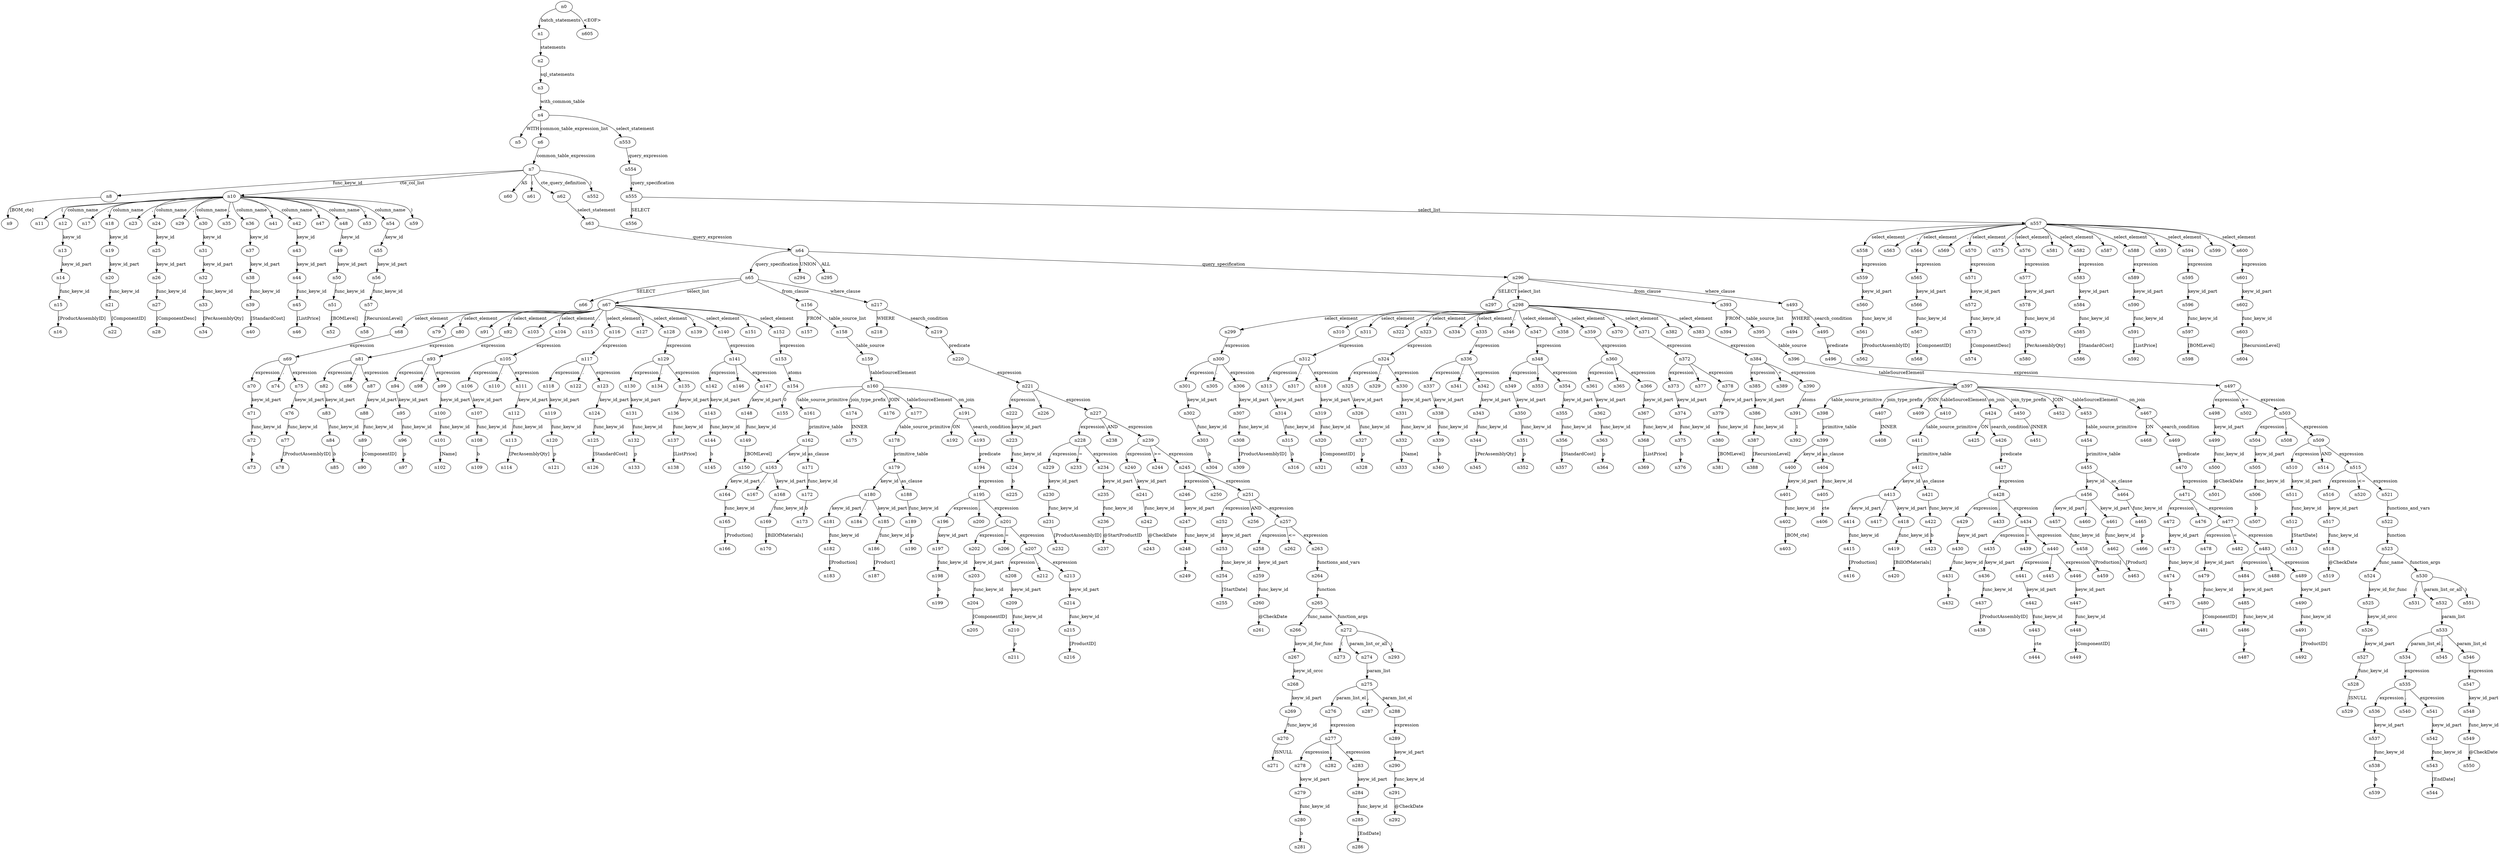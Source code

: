 digraph ParseTree {
  n0 -> n1 [label="batch_statements"];
  n1 -> n2 [label="statements"];
  n2 -> n3 [label="sql_statements"];
  n3 -> n4 [label="with_common_table"];
  n4 -> n5 [label="WITH"];
  n4 -> n6 [label="common_table_expression_list"];
  n6 -> n7 [label="common_table_expression"];
  n7 -> n8 [label="func_keyw_id"];
  n8 -> n9 [label="[BOM_cte]"];
  n7 -> n10 [label="cte_col_list"];
  n10 -> n11 [label="("];
  n10 -> n12 [label="column_name"];
  n12 -> n13 [label="keyw_id"];
  n13 -> n14 [label="keyw_id_part"];
  n14 -> n15 [label="func_keyw_id"];
  n15 -> n16 [label="[ProductAssemblyID]"];
  n10 -> n17 [label=","];
  n10 -> n18 [label="column_name"];
  n18 -> n19 [label="keyw_id"];
  n19 -> n20 [label="keyw_id_part"];
  n20 -> n21 [label="func_keyw_id"];
  n21 -> n22 [label="[ComponentID]"];
  n10 -> n23 [label=","];
  n10 -> n24 [label="column_name"];
  n24 -> n25 [label="keyw_id"];
  n25 -> n26 [label="keyw_id_part"];
  n26 -> n27 [label="func_keyw_id"];
  n27 -> n28 [label="[ComponentDesc]"];
  n10 -> n29 [label=","];
  n10 -> n30 [label="column_name"];
  n30 -> n31 [label="keyw_id"];
  n31 -> n32 [label="keyw_id_part"];
  n32 -> n33 [label="func_keyw_id"];
  n33 -> n34 [label="[PerAssemblyQty]"];
  n10 -> n35 [label=","];
  n10 -> n36 [label="column_name"];
  n36 -> n37 [label="keyw_id"];
  n37 -> n38 [label="keyw_id_part"];
  n38 -> n39 [label="func_keyw_id"];
  n39 -> n40 [label="[StandardCost]"];
  n10 -> n41 [label=","];
  n10 -> n42 [label="column_name"];
  n42 -> n43 [label="keyw_id"];
  n43 -> n44 [label="keyw_id_part"];
  n44 -> n45 [label="func_keyw_id"];
  n45 -> n46 [label="[ListPrice]"];
  n10 -> n47 [label=","];
  n10 -> n48 [label="column_name"];
  n48 -> n49 [label="keyw_id"];
  n49 -> n50 [label="keyw_id_part"];
  n50 -> n51 [label="func_keyw_id"];
  n51 -> n52 [label="[BOMLevel]"];
  n10 -> n53 [label=","];
  n10 -> n54 [label="column_name"];
  n54 -> n55 [label="keyw_id"];
  n55 -> n56 [label="keyw_id_part"];
  n56 -> n57 [label="func_keyw_id"];
  n57 -> n58 [label="[RecursionLevel]"];
  n10 -> n59 [label=")"];
  n7 -> n60 [label="AS"];
  n7 -> n61 [label="("];
  n7 -> n62 [label="cte_query_definition"];
  n62 -> n63 [label="select_statement"];
  n63 -> n64 [label="query_expression"];
  n64 -> n65 [label="query_specification"];
  n65 -> n66 [label="SELECT"];
  n65 -> n67 [label="select_list"];
  n67 -> n68 [label="select_element"];
  n68 -> n69 [label="expression"];
  n69 -> n70 [label="expression"];
  n70 -> n71 [label="keyw_id_part"];
  n71 -> n72 [label="func_keyw_id"];
  n72 -> n73 [label="b"];
  n69 -> n74 [label="."];
  n69 -> n75 [label="expression"];
  n75 -> n76 [label="keyw_id_part"];
  n76 -> n77 [label="func_keyw_id"];
  n77 -> n78 [label="[ProductAssemblyID]"];
  n67 -> n79 [label=","];
  n67 -> n80 [label="select_element"];
  n80 -> n81 [label="expression"];
  n81 -> n82 [label="expression"];
  n82 -> n83 [label="keyw_id_part"];
  n83 -> n84 [label="func_keyw_id"];
  n84 -> n85 [label="b"];
  n81 -> n86 [label="."];
  n81 -> n87 [label="expression"];
  n87 -> n88 [label="keyw_id_part"];
  n88 -> n89 [label="func_keyw_id"];
  n89 -> n90 [label="[ComponentID]"];
  n67 -> n91 [label=","];
  n67 -> n92 [label="select_element"];
  n92 -> n93 [label="expression"];
  n93 -> n94 [label="expression"];
  n94 -> n95 [label="keyw_id_part"];
  n95 -> n96 [label="func_keyw_id"];
  n96 -> n97 [label="p"];
  n93 -> n98 [label="."];
  n93 -> n99 [label="expression"];
  n99 -> n100 [label="keyw_id_part"];
  n100 -> n101 [label="func_keyw_id"];
  n101 -> n102 [label="[Name]"];
  n67 -> n103 [label=","];
  n67 -> n104 [label="select_element"];
  n104 -> n105 [label="expression"];
  n105 -> n106 [label="expression"];
  n106 -> n107 [label="keyw_id_part"];
  n107 -> n108 [label="func_keyw_id"];
  n108 -> n109 [label="b"];
  n105 -> n110 [label="."];
  n105 -> n111 [label="expression"];
  n111 -> n112 [label="keyw_id_part"];
  n112 -> n113 [label="func_keyw_id"];
  n113 -> n114 [label="[PerAssemblyQty]"];
  n67 -> n115 [label=","];
  n67 -> n116 [label="select_element"];
  n116 -> n117 [label="expression"];
  n117 -> n118 [label="expression"];
  n118 -> n119 [label="keyw_id_part"];
  n119 -> n120 [label="func_keyw_id"];
  n120 -> n121 [label="p"];
  n117 -> n122 [label="."];
  n117 -> n123 [label="expression"];
  n123 -> n124 [label="keyw_id_part"];
  n124 -> n125 [label="func_keyw_id"];
  n125 -> n126 [label="[StandardCost]"];
  n67 -> n127 [label=","];
  n67 -> n128 [label="select_element"];
  n128 -> n129 [label="expression"];
  n129 -> n130 [label="expression"];
  n130 -> n131 [label="keyw_id_part"];
  n131 -> n132 [label="func_keyw_id"];
  n132 -> n133 [label="p"];
  n129 -> n134 [label="."];
  n129 -> n135 [label="expression"];
  n135 -> n136 [label="keyw_id_part"];
  n136 -> n137 [label="func_keyw_id"];
  n137 -> n138 [label="[ListPrice]"];
  n67 -> n139 [label=","];
  n67 -> n140 [label="select_element"];
  n140 -> n141 [label="expression"];
  n141 -> n142 [label="expression"];
  n142 -> n143 [label="keyw_id_part"];
  n143 -> n144 [label="func_keyw_id"];
  n144 -> n145 [label="b"];
  n141 -> n146 [label="."];
  n141 -> n147 [label="expression"];
  n147 -> n148 [label="keyw_id_part"];
  n148 -> n149 [label="func_keyw_id"];
  n149 -> n150 [label="[BOMLevel]"];
  n67 -> n151 [label=","];
  n67 -> n152 [label="select_element"];
  n152 -> n153 [label="expression"];
  n153 -> n154 [label="atoms"];
  n154 -> n155 [label="0"];
  n65 -> n156 [label="from_clause"];
  n156 -> n157 [label="FROM"];
  n156 -> n158 [label="table_source_list"];
  n158 -> n159 [label="table_source"];
  n159 -> n160 [label="tableSourceElement"];
  n160 -> n161 [label="table_source_primitive"];
  n161 -> n162 [label="primitive_table"];
  n162 -> n163 [label="keyw_id"];
  n163 -> n164 [label="keyw_id_part"];
  n164 -> n165 [label="func_keyw_id"];
  n165 -> n166 [label="[Production]"];
  n163 -> n167 [label="."];
  n163 -> n168 [label="keyw_id_part"];
  n168 -> n169 [label="func_keyw_id"];
  n169 -> n170 [label="[BillOfMaterials]"];
  n162 -> n171 [label="as_clause"];
  n171 -> n172 [label="func_keyw_id"];
  n172 -> n173 [label="b"];
  n160 -> n174 [label="join_type_prefix"];
  n174 -> n175 [label="INNER"];
  n160 -> n176 [label="JOIN"];
  n160 -> n177 [label="tableSourceElement"];
  n177 -> n178 [label="table_source_primitive"];
  n178 -> n179 [label="primitive_table"];
  n179 -> n180 [label="keyw_id"];
  n180 -> n181 [label="keyw_id_part"];
  n181 -> n182 [label="func_keyw_id"];
  n182 -> n183 [label="[Production]"];
  n180 -> n184 [label="."];
  n180 -> n185 [label="keyw_id_part"];
  n185 -> n186 [label="func_keyw_id"];
  n186 -> n187 [label="[Product]"];
  n179 -> n188 [label="as_clause"];
  n188 -> n189 [label="func_keyw_id"];
  n189 -> n190 [label="p"];
  n160 -> n191 [label="on_join"];
  n191 -> n192 [label="ON"];
  n191 -> n193 [label="search_condition"];
  n193 -> n194 [label="predicate"];
  n194 -> n195 [label="expression"];
  n195 -> n196 [label="expression"];
  n196 -> n197 [label="keyw_id_part"];
  n197 -> n198 [label="func_keyw_id"];
  n198 -> n199 [label="b"];
  n195 -> n200 [label="."];
  n195 -> n201 [label="expression"];
  n201 -> n202 [label="expression"];
  n202 -> n203 [label="keyw_id_part"];
  n203 -> n204 [label="func_keyw_id"];
  n204 -> n205 [label="[ComponentID]"];
  n201 -> n206 [label="="];
  n201 -> n207 [label="expression"];
  n207 -> n208 [label="expression"];
  n208 -> n209 [label="keyw_id_part"];
  n209 -> n210 [label="func_keyw_id"];
  n210 -> n211 [label="p"];
  n207 -> n212 [label="."];
  n207 -> n213 [label="expression"];
  n213 -> n214 [label="keyw_id_part"];
  n214 -> n215 [label="func_keyw_id"];
  n215 -> n216 [label="[ProductID]"];
  n65 -> n217 [label="where_clause"];
  n217 -> n218 [label="WHERE"];
  n217 -> n219 [label="search_condition"];
  n219 -> n220 [label="predicate"];
  n220 -> n221 [label="expression"];
  n221 -> n222 [label="expression"];
  n222 -> n223 [label="keyw_id_part"];
  n223 -> n224 [label="func_keyw_id"];
  n224 -> n225 [label="b"];
  n221 -> n226 [label="."];
  n221 -> n227 [label="expression"];
  n227 -> n228 [label="expression"];
  n228 -> n229 [label="expression"];
  n229 -> n230 [label="keyw_id_part"];
  n230 -> n231 [label="func_keyw_id"];
  n231 -> n232 [label="[ProductAssemblyID]"];
  n228 -> n233 [label="="];
  n228 -> n234 [label="expression"];
  n234 -> n235 [label="keyw_id_part"];
  n235 -> n236 [label="func_keyw_id"];
  n236 -> n237 [label="@StartProductID"];
  n227 -> n238 [label="AND"];
  n227 -> n239 [label="expression"];
  n239 -> n240 [label="expression"];
  n240 -> n241 [label="keyw_id_part"];
  n241 -> n242 [label="func_keyw_id"];
  n242 -> n243 [label="@CheckDate"];
  n239 -> n244 [label=">="];
  n239 -> n245 [label="expression"];
  n245 -> n246 [label="expression"];
  n246 -> n247 [label="keyw_id_part"];
  n247 -> n248 [label="func_keyw_id"];
  n248 -> n249 [label="b"];
  n245 -> n250 [label="."];
  n245 -> n251 [label="expression"];
  n251 -> n252 [label="expression"];
  n252 -> n253 [label="keyw_id_part"];
  n253 -> n254 [label="func_keyw_id"];
  n254 -> n255 [label="[StartDate]"];
  n251 -> n256 [label="AND"];
  n251 -> n257 [label="expression"];
  n257 -> n258 [label="expression"];
  n258 -> n259 [label="keyw_id_part"];
  n259 -> n260 [label="func_keyw_id"];
  n260 -> n261 [label="@CheckDate"];
  n257 -> n262 [label="<="];
  n257 -> n263 [label="expression"];
  n263 -> n264 [label="functions_and_vars"];
  n264 -> n265 [label="function"];
  n265 -> n266 [label="func_name"];
  n266 -> n267 [label="keyw_id_for_func"];
  n267 -> n268 [label="keyw_id_orcc"];
  n268 -> n269 [label="keyw_id_part"];
  n269 -> n270 [label="func_keyw_id"];
  n270 -> n271 [label="ISNULL"];
  n265 -> n272 [label="function_args"];
  n272 -> n273 [label="("];
  n272 -> n274 [label="param_list_or_all"];
  n274 -> n275 [label="param_list"];
  n275 -> n276 [label="param_list_el"];
  n276 -> n277 [label="expression"];
  n277 -> n278 [label="expression"];
  n278 -> n279 [label="keyw_id_part"];
  n279 -> n280 [label="func_keyw_id"];
  n280 -> n281 [label="b"];
  n277 -> n282 [label="."];
  n277 -> n283 [label="expression"];
  n283 -> n284 [label="keyw_id_part"];
  n284 -> n285 [label="func_keyw_id"];
  n285 -> n286 [label="[EndDate]"];
  n275 -> n287 [label=","];
  n275 -> n288 [label="param_list_el"];
  n288 -> n289 [label="expression"];
  n289 -> n290 [label="keyw_id_part"];
  n290 -> n291 [label="func_keyw_id"];
  n291 -> n292 [label="@CheckDate"];
  n272 -> n293 [label=")"];
  n64 -> n294 [label="UNION"];
  n64 -> n295 [label="ALL"];
  n64 -> n296 [label="query_specification"];
  n296 -> n297 [label="SELECT"];
  n296 -> n298 [label="select_list"];
  n298 -> n299 [label="select_element"];
  n299 -> n300 [label="expression"];
  n300 -> n301 [label="expression"];
  n301 -> n302 [label="keyw_id_part"];
  n302 -> n303 [label="func_keyw_id"];
  n303 -> n304 [label="b"];
  n300 -> n305 [label="."];
  n300 -> n306 [label="expression"];
  n306 -> n307 [label="keyw_id_part"];
  n307 -> n308 [label="func_keyw_id"];
  n308 -> n309 [label="[ProductAssemblyID]"];
  n298 -> n310 [label=","];
  n298 -> n311 [label="select_element"];
  n311 -> n312 [label="expression"];
  n312 -> n313 [label="expression"];
  n313 -> n314 [label="keyw_id_part"];
  n314 -> n315 [label="func_keyw_id"];
  n315 -> n316 [label="b"];
  n312 -> n317 [label="."];
  n312 -> n318 [label="expression"];
  n318 -> n319 [label="keyw_id_part"];
  n319 -> n320 [label="func_keyw_id"];
  n320 -> n321 [label="[ComponentID]"];
  n298 -> n322 [label=","];
  n298 -> n323 [label="select_element"];
  n323 -> n324 [label="expression"];
  n324 -> n325 [label="expression"];
  n325 -> n326 [label="keyw_id_part"];
  n326 -> n327 [label="func_keyw_id"];
  n327 -> n328 [label="p"];
  n324 -> n329 [label="."];
  n324 -> n330 [label="expression"];
  n330 -> n331 [label="keyw_id_part"];
  n331 -> n332 [label="func_keyw_id"];
  n332 -> n333 [label="[Name]"];
  n298 -> n334 [label=","];
  n298 -> n335 [label="select_element"];
  n335 -> n336 [label="expression"];
  n336 -> n337 [label="expression"];
  n337 -> n338 [label="keyw_id_part"];
  n338 -> n339 [label="func_keyw_id"];
  n339 -> n340 [label="b"];
  n336 -> n341 [label="."];
  n336 -> n342 [label="expression"];
  n342 -> n343 [label="keyw_id_part"];
  n343 -> n344 [label="func_keyw_id"];
  n344 -> n345 [label="[PerAssemblyQty]"];
  n298 -> n346 [label=","];
  n298 -> n347 [label="select_element"];
  n347 -> n348 [label="expression"];
  n348 -> n349 [label="expression"];
  n349 -> n350 [label="keyw_id_part"];
  n350 -> n351 [label="func_keyw_id"];
  n351 -> n352 [label="p"];
  n348 -> n353 [label="."];
  n348 -> n354 [label="expression"];
  n354 -> n355 [label="keyw_id_part"];
  n355 -> n356 [label="func_keyw_id"];
  n356 -> n357 [label="[StandardCost]"];
  n298 -> n358 [label=","];
  n298 -> n359 [label="select_element"];
  n359 -> n360 [label="expression"];
  n360 -> n361 [label="expression"];
  n361 -> n362 [label="keyw_id_part"];
  n362 -> n363 [label="func_keyw_id"];
  n363 -> n364 [label="p"];
  n360 -> n365 [label="."];
  n360 -> n366 [label="expression"];
  n366 -> n367 [label="keyw_id_part"];
  n367 -> n368 [label="func_keyw_id"];
  n368 -> n369 [label="[ListPrice]"];
  n298 -> n370 [label=","];
  n298 -> n371 [label="select_element"];
  n371 -> n372 [label="expression"];
  n372 -> n373 [label="expression"];
  n373 -> n374 [label="keyw_id_part"];
  n374 -> n375 [label="func_keyw_id"];
  n375 -> n376 [label="b"];
  n372 -> n377 [label="."];
  n372 -> n378 [label="expression"];
  n378 -> n379 [label="keyw_id_part"];
  n379 -> n380 [label="func_keyw_id"];
  n380 -> n381 [label="[BOMLevel]"];
  n298 -> n382 [label=","];
  n298 -> n383 [label="select_element"];
  n383 -> n384 [label="expression"];
  n384 -> n385 [label="expression"];
  n385 -> n386 [label="keyw_id_part"];
  n386 -> n387 [label="func_keyw_id"];
  n387 -> n388 [label="[RecursionLevel]"];
  n384 -> n389 [label="+"];
  n384 -> n390 [label="expression"];
  n390 -> n391 [label="atoms"];
  n391 -> n392 [label="1"];
  n296 -> n393 [label="from_clause"];
  n393 -> n394 [label="FROM"];
  n393 -> n395 [label="table_source_list"];
  n395 -> n396 [label="table_source"];
  n396 -> n397 [label="tableSourceElement"];
  n397 -> n398 [label="table_source_primitive"];
  n398 -> n399 [label="primitive_table"];
  n399 -> n400 [label="keyw_id"];
  n400 -> n401 [label="keyw_id_part"];
  n401 -> n402 [label="func_keyw_id"];
  n402 -> n403 [label="[BOM_cte]"];
  n399 -> n404 [label="as_clause"];
  n404 -> n405 [label="func_keyw_id"];
  n405 -> n406 [label="cte"];
  n397 -> n407 [label="join_type_prefix"];
  n407 -> n408 [label="INNER"];
  n397 -> n409 [label="JOIN"];
  n397 -> n410 [label="tableSourceElement"];
  n410 -> n411 [label="table_source_primitive"];
  n411 -> n412 [label="primitive_table"];
  n412 -> n413 [label="keyw_id"];
  n413 -> n414 [label="keyw_id_part"];
  n414 -> n415 [label="func_keyw_id"];
  n415 -> n416 [label="[Production]"];
  n413 -> n417 [label="."];
  n413 -> n418 [label="keyw_id_part"];
  n418 -> n419 [label="func_keyw_id"];
  n419 -> n420 [label="[BillOfMaterials]"];
  n412 -> n421 [label="as_clause"];
  n421 -> n422 [label="func_keyw_id"];
  n422 -> n423 [label="b"];
  n397 -> n424 [label="on_join"];
  n424 -> n425 [label="ON"];
  n424 -> n426 [label="search_condition"];
  n426 -> n427 [label="predicate"];
  n427 -> n428 [label="expression"];
  n428 -> n429 [label="expression"];
  n429 -> n430 [label="keyw_id_part"];
  n430 -> n431 [label="func_keyw_id"];
  n431 -> n432 [label="b"];
  n428 -> n433 [label="."];
  n428 -> n434 [label="expression"];
  n434 -> n435 [label="expression"];
  n435 -> n436 [label="keyw_id_part"];
  n436 -> n437 [label="func_keyw_id"];
  n437 -> n438 [label="[ProductAssemblyID]"];
  n434 -> n439 [label="="];
  n434 -> n440 [label="expression"];
  n440 -> n441 [label="expression"];
  n441 -> n442 [label="keyw_id_part"];
  n442 -> n443 [label="func_keyw_id"];
  n443 -> n444 [label="cte"];
  n440 -> n445 [label="."];
  n440 -> n446 [label="expression"];
  n446 -> n447 [label="keyw_id_part"];
  n447 -> n448 [label="func_keyw_id"];
  n448 -> n449 [label="[ComponentID]"];
  n397 -> n450 [label="join_type_prefix"];
  n450 -> n451 [label="INNER"];
  n397 -> n452 [label="JOIN"];
  n397 -> n453 [label="tableSourceElement"];
  n453 -> n454 [label="table_source_primitive"];
  n454 -> n455 [label="primitive_table"];
  n455 -> n456 [label="keyw_id"];
  n456 -> n457 [label="keyw_id_part"];
  n457 -> n458 [label="func_keyw_id"];
  n458 -> n459 [label="[Production]"];
  n456 -> n460 [label="."];
  n456 -> n461 [label="keyw_id_part"];
  n461 -> n462 [label="func_keyw_id"];
  n462 -> n463 [label="[Product]"];
  n455 -> n464 [label="as_clause"];
  n464 -> n465 [label="func_keyw_id"];
  n465 -> n466 [label="p"];
  n397 -> n467 [label="on_join"];
  n467 -> n468 [label="ON"];
  n467 -> n469 [label="search_condition"];
  n469 -> n470 [label="predicate"];
  n470 -> n471 [label="expression"];
  n471 -> n472 [label="expression"];
  n472 -> n473 [label="keyw_id_part"];
  n473 -> n474 [label="func_keyw_id"];
  n474 -> n475 [label="b"];
  n471 -> n476 [label="."];
  n471 -> n477 [label="expression"];
  n477 -> n478 [label="expression"];
  n478 -> n479 [label="keyw_id_part"];
  n479 -> n480 [label="func_keyw_id"];
  n480 -> n481 [label="[ComponentID]"];
  n477 -> n482 [label="="];
  n477 -> n483 [label="expression"];
  n483 -> n484 [label="expression"];
  n484 -> n485 [label="keyw_id_part"];
  n485 -> n486 [label="func_keyw_id"];
  n486 -> n487 [label="p"];
  n483 -> n488 [label="."];
  n483 -> n489 [label="expression"];
  n489 -> n490 [label="keyw_id_part"];
  n490 -> n491 [label="func_keyw_id"];
  n491 -> n492 [label="[ProductID]"];
  n296 -> n493 [label="where_clause"];
  n493 -> n494 [label="WHERE"];
  n493 -> n495 [label="search_condition"];
  n495 -> n496 [label="predicate"];
  n496 -> n497 [label="expression"];
  n497 -> n498 [label="expression"];
  n498 -> n499 [label="keyw_id_part"];
  n499 -> n500 [label="func_keyw_id"];
  n500 -> n501 [label="@CheckDate"];
  n497 -> n502 [label=">="];
  n497 -> n503 [label="expression"];
  n503 -> n504 [label="expression"];
  n504 -> n505 [label="keyw_id_part"];
  n505 -> n506 [label="func_keyw_id"];
  n506 -> n507 [label="b"];
  n503 -> n508 [label="."];
  n503 -> n509 [label="expression"];
  n509 -> n510 [label="expression"];
  n510 -> n511 [label="keyw_id_part"];
  n511 -> n512 [label="func_keyw_id"];
  n512 -> n513 [label="[StartDate]"];
  n509 -> n514 [label="AND"];
  n509 -> n515 [label="expression"];
  n515 -> n516 [label="expression"];
  n516 -> n517 [label="keyw_id_part"];
  n517 -> n518 [label="func_keyw_id"];
  n518 -> n519 [label="@CheckDate"];
  n515 -> n520 [label="<="];
  n515 -> n521 [label="expression"];
  n521 -> n522 [label="functions_and_vars"];
  n522 -> n523 [label="function"];
  n523 -> n524 [label="func_name"];
  n524 -> n525 [label="keyw_id_for_func"];
  n525 -> n526 [label="keyw_id_orcc"];
  n526 -> n527 [label="keyw_id_part"];
  n527 -> n528 [label="func_keyw_id"];
  n528 -> n529 [label="ISNULL"];
  n523 -> n530 [label="function_args"];
  n530 -> n531 [label="("];
  n530 -> n532 [label="param_list_or_all"];
  n532 -> n533 [label="param_list"];
  n533 -> n534 [label="param_list_el"];
  n534 -> n535 [label="expression"];
  n535 -> n536 [label="expression"];
  n536 -> n537 [label="keyw_id_part"];
  n537 -> n538 [label="func_keyw_id"];
  n538 -> n539 [label="b"];
  n535 -> n540 [label="."];
  n535 -> n541 [label="expression"];
  n541 -> n542 [label="keyw_id_part"];
  n542 -> n543 [label="func_keyw_id"];
  n543 -> n544 [label="[EndDate]"];
  n533 -> n545 [label=","];
  n533 -> n546 [label="param_list_el"];
  n546 -> n547 [label="expression"];
  n547 -> n548 [label="keyw_id_part"];
  n548 -> n549 [label="func_keyw_id"];
  n549 -> n550 [label="@CheckDate"];
  n530 -> n551 [label=")"];
  n7 -> n552 [label=")"];
  n4 -> n553 [label="select_statement"];
  n553 -> n554 [label="query_expression"];
  n554 -> n555 [label="query_specification"];
  n555 -> n556 [label="SELECT"];
  n555 -> n557 [label="select_list"];
  n557 -> n558 [label="select_element"];
  n558 -> n559 [label="expression"];
  n559 -> n560 [label="keyw_id_part"];
  n560 -> n561 [label="func_keyw_id"];
  n561 -> n562 [label="[ProductAssemblyID]"];
  n557 -> n563 [label=","];
  n557 -> n564 [label="select_element"];
  n564 -> n565 [label="expression"];
  n565 -> n566 [label="keyw_id_part"];
  n566 -> n567 [label="func_keyw_id"];
  n567 -> n568 [label="[ComponentID]"];
  n557 -> n569 [label=","];
  n557 -> n570 [label="select_element"];
  n570 -> n571 [label="expression"];
  n571 -> n572 [label="keyw_id_part"];
  n572 -> n573 [label="func_keyw_id"];
  n573 -> n574 [label="[ComponentDesc]"];
  n557 -> n575 [label=","];
  n557 -> n576 [label="select_element"];
  n576 -> n577 [label="expression"];
  n577 -> n578 [label="keyw_id_part"];
  n578 -> n579 [label="func_keyw_id"];
  n579 -> n580 [label="[PerAssemblyQty]"];
  n557 -> n581 [label=","];
  n557 -> n582 [label="select_element"];
  n582 -> n583 [label="expression"];
  n583 -> n584 [label="keyw_id_part"];
  n584 -> n585 [label="func_keyw_id"];
  n585 -> n586 [label="[StandardCost]"];
  n557 -> n587 [label=","];
  n557 -> n588 [label="select_element"];
  n588 -> n589 [label="expression"];
  n589 -> n590 [label="keyw_id_part"];
  n590 -> n591 [label="func_keyw_id"];
  n591 -> n592 [label="[ListPrice]"];
  n557 -> n593 [label=","];
  n557 -> n594 [label="select_element"];
  n594 -> n595 [label="expression"];
  n595 -> n596 [label="keyw_id_part"];
  n596 -> n597 [label="func_keyw_id"];
  n597 -> n598 [label="[BOMLevel]"];
  n557 -> n599 [label=","];
  n557 -> n600 [label="select_element"];
  n600 -> n601 [label="expression"];
  n601 -> n602 [label="keyw_id_part"];
  n602 -> n603 [label="func_keyw_id"];
  n603 -> n604 [label="[RecursionLevel]"];
  n0 -> n605 [label="<EOF>"];
}